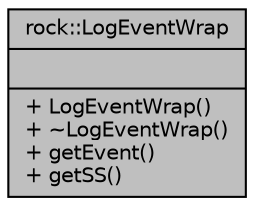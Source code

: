 digraph "rock::LogEventWrap"
{
 // LATEX_PDF_SIZE
  edge [fontname="Helvetica",fontsize="10",labelfontname="Helvetica",labelfontsize="10"];
  node [fontname="Helvetica",fontsize="10",shape=record];
  Node1 [label="{rock::LogEventWrap\n||+ LogEventWrap()\l+ ~LogEventWrap()\l+ getEvent()\l+ getSS()\l}",height=0.2,width=0.4,color="black", fillcolor="grey75", style="filled", fontcolor="black",tooltip="日志事件包装器"];
}
